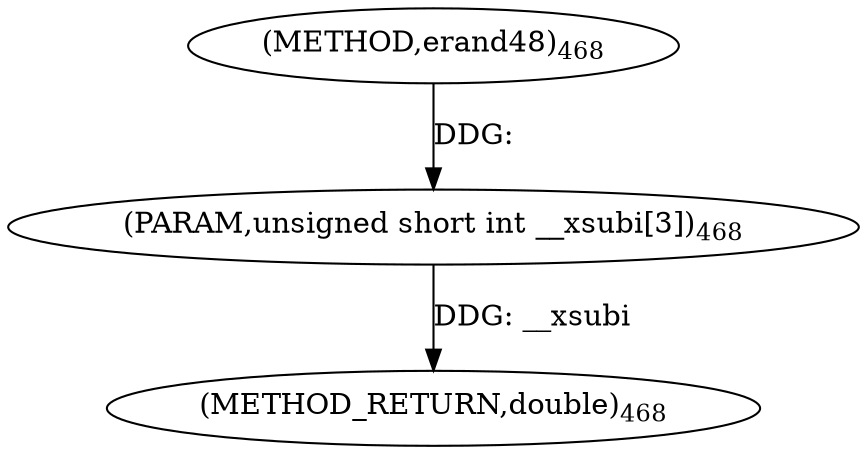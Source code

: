 digraph "erand48" {  
"21774" [label = <(METHOD,erand48)<SUB>468</SUB>> ]
"21776" [label = <(METHOD_RETURN,double)<SUB>468</SUB>> ]
"21775" [label = <(PARAM,unsigned short int __xsubi[3])<SUB>468</SUB>> ]
  "21775" -> "21776"  [ label = "DDG: __xsubi"] 
  "21774" -> "21775"  [ label = "DDG: "] 
}
